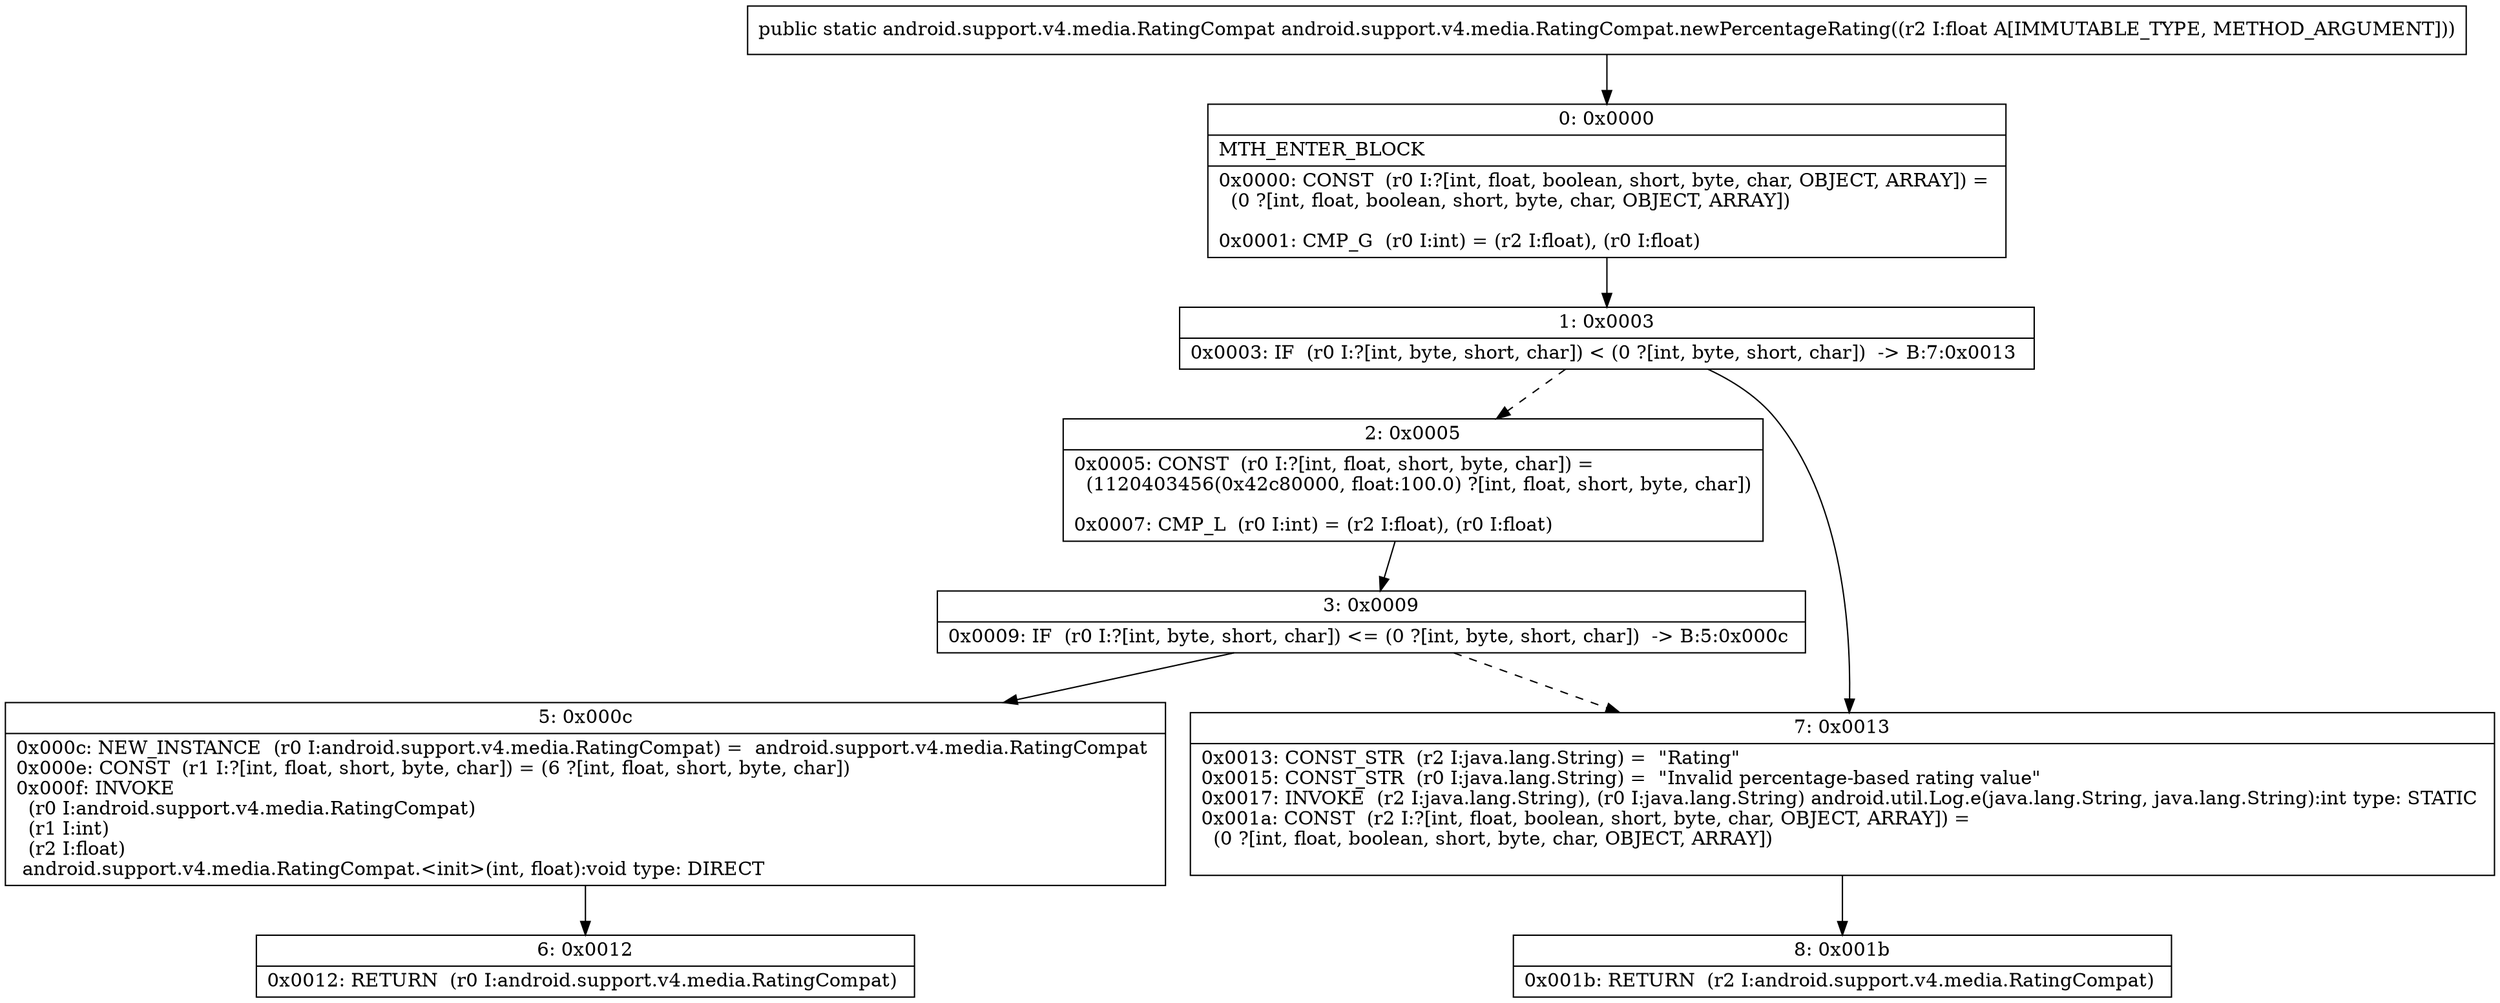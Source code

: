 digraph "CFG forandroid.support.v4.media.RatingCompat.newPercentageRating(F)Landroid\/support\/v4\/media\/RatingCompat;" {
Node_0 [shape=record,label="{0\:\ 0x0000|MTH_ENTER_BLOCK\l|0x0000: CONST  (r0 I:?[int, float, boolean, short, byte, char, OBJECT, ARRAY]) = \l  (0 ?[int, float, boolean, short, byte, char, OBJECT, ARRAY])\l \l0x0001: CMP_G  (r0 I:int) = (r2 I:float), (r0 I:float) \l}"];
Node_1 [shape=record,label="{1\:\ 0x0003|0x0003: IF  (r0 I:?[int, byte, short, char]) \< (0 ?[int, byte, short, char])  \-\> B:7:0x0013 \l}"];
Node_2 [shape=record,label="{2\:\ 0x0005|0x0005: CONST  (r0 I:?[int, float, short, byte, char]) = \l  (1120403456(0x42c80000, float:100.0) ?[int, float, short, byte, char])\l \l0x0007: CMP_L  (r0 I:int) = (r2 I:float), (r0 I:float) \l}"];
Node_3 [shape=record,label="{3\:\ 0x0009|0x0009: IF  (r0 I:?[int, byte, short, char]) \<= (0 ?[int, byte, short, char])  \-\> B:5:0x000c \l}"];
Node_5 [shape=record,label="{5\:\ 0x000c|0x000c: NEW_INSTANCE  (r0 I:android.support.v4.media.RatingCompat) =  android.support.v4.media.RatingCompat \l0x000e: CONST  (r1 I:?[int, float, short, byte, char]) = (6 ?[int, float, short, byte, char]) \l0x000f: INVOKE  \l  (r0 I:android.support.v4.media.RatingCompat)\l  (r1 I:int)\l  (r2 I:float)\l android.support.v4.media.RatingCompat.\<init\>(int, float):void type: DIRECT \l}"];
Node_6 [shape=record,label="{6\:\ 0x0012|0x0012: RETURN  (r0 I:android.support.v4.media.RatingCompat) \l}"];
Node_7 [shape=record,label="{7\:\ 0x0013|0x0013: CONST_STR  (r2 I:java.lang.String) =  \"Rating\" \l0x0015: CONST_STR  (r0 I:java.lang.String) =  \"Invalid percentage\-based rating value\" \l0x0017: INVOKE  (r2 I:java.lang.String), (r0 I:java.lang.String) android.util.Log.e(java.lang.String, java.lang.String):int type: STATIC \l0x001a: CONST  (r2 I:?[int, float, boolean, short, byte, char, OBJECT, ARRAY]) = \l  (0 ?[int, float, boolean, short, byte, char, OBJECT, ARRAY])\l \l}"];
Node_8 [shape=record,label="{8\:\ 0x001b|0x001b: RETURN  (r2 I:android.support.v4.media.RatingCompat) \l}"];
MethodNode[shape=record,label="{public static android.support.v4.media.RatingCompat android.support.v4.media.RatingCompat.newPercentageRating((r2 I:float A[IMMUTABLE_TYPE, METHOD_ARGUMENT])) }"];
MethodNode -> Node_0;
Node_0 -> Node_1;
Node_1 -> Node_2[style=dashed];
Node_1 -> Node_7;
Node_2 -> Node_3;
Node_3 -> Node_5;
Node_3 -> Node_7[style=dashed];
Node_5 -> Node_6;
Node_7 -> Node_8;
}

